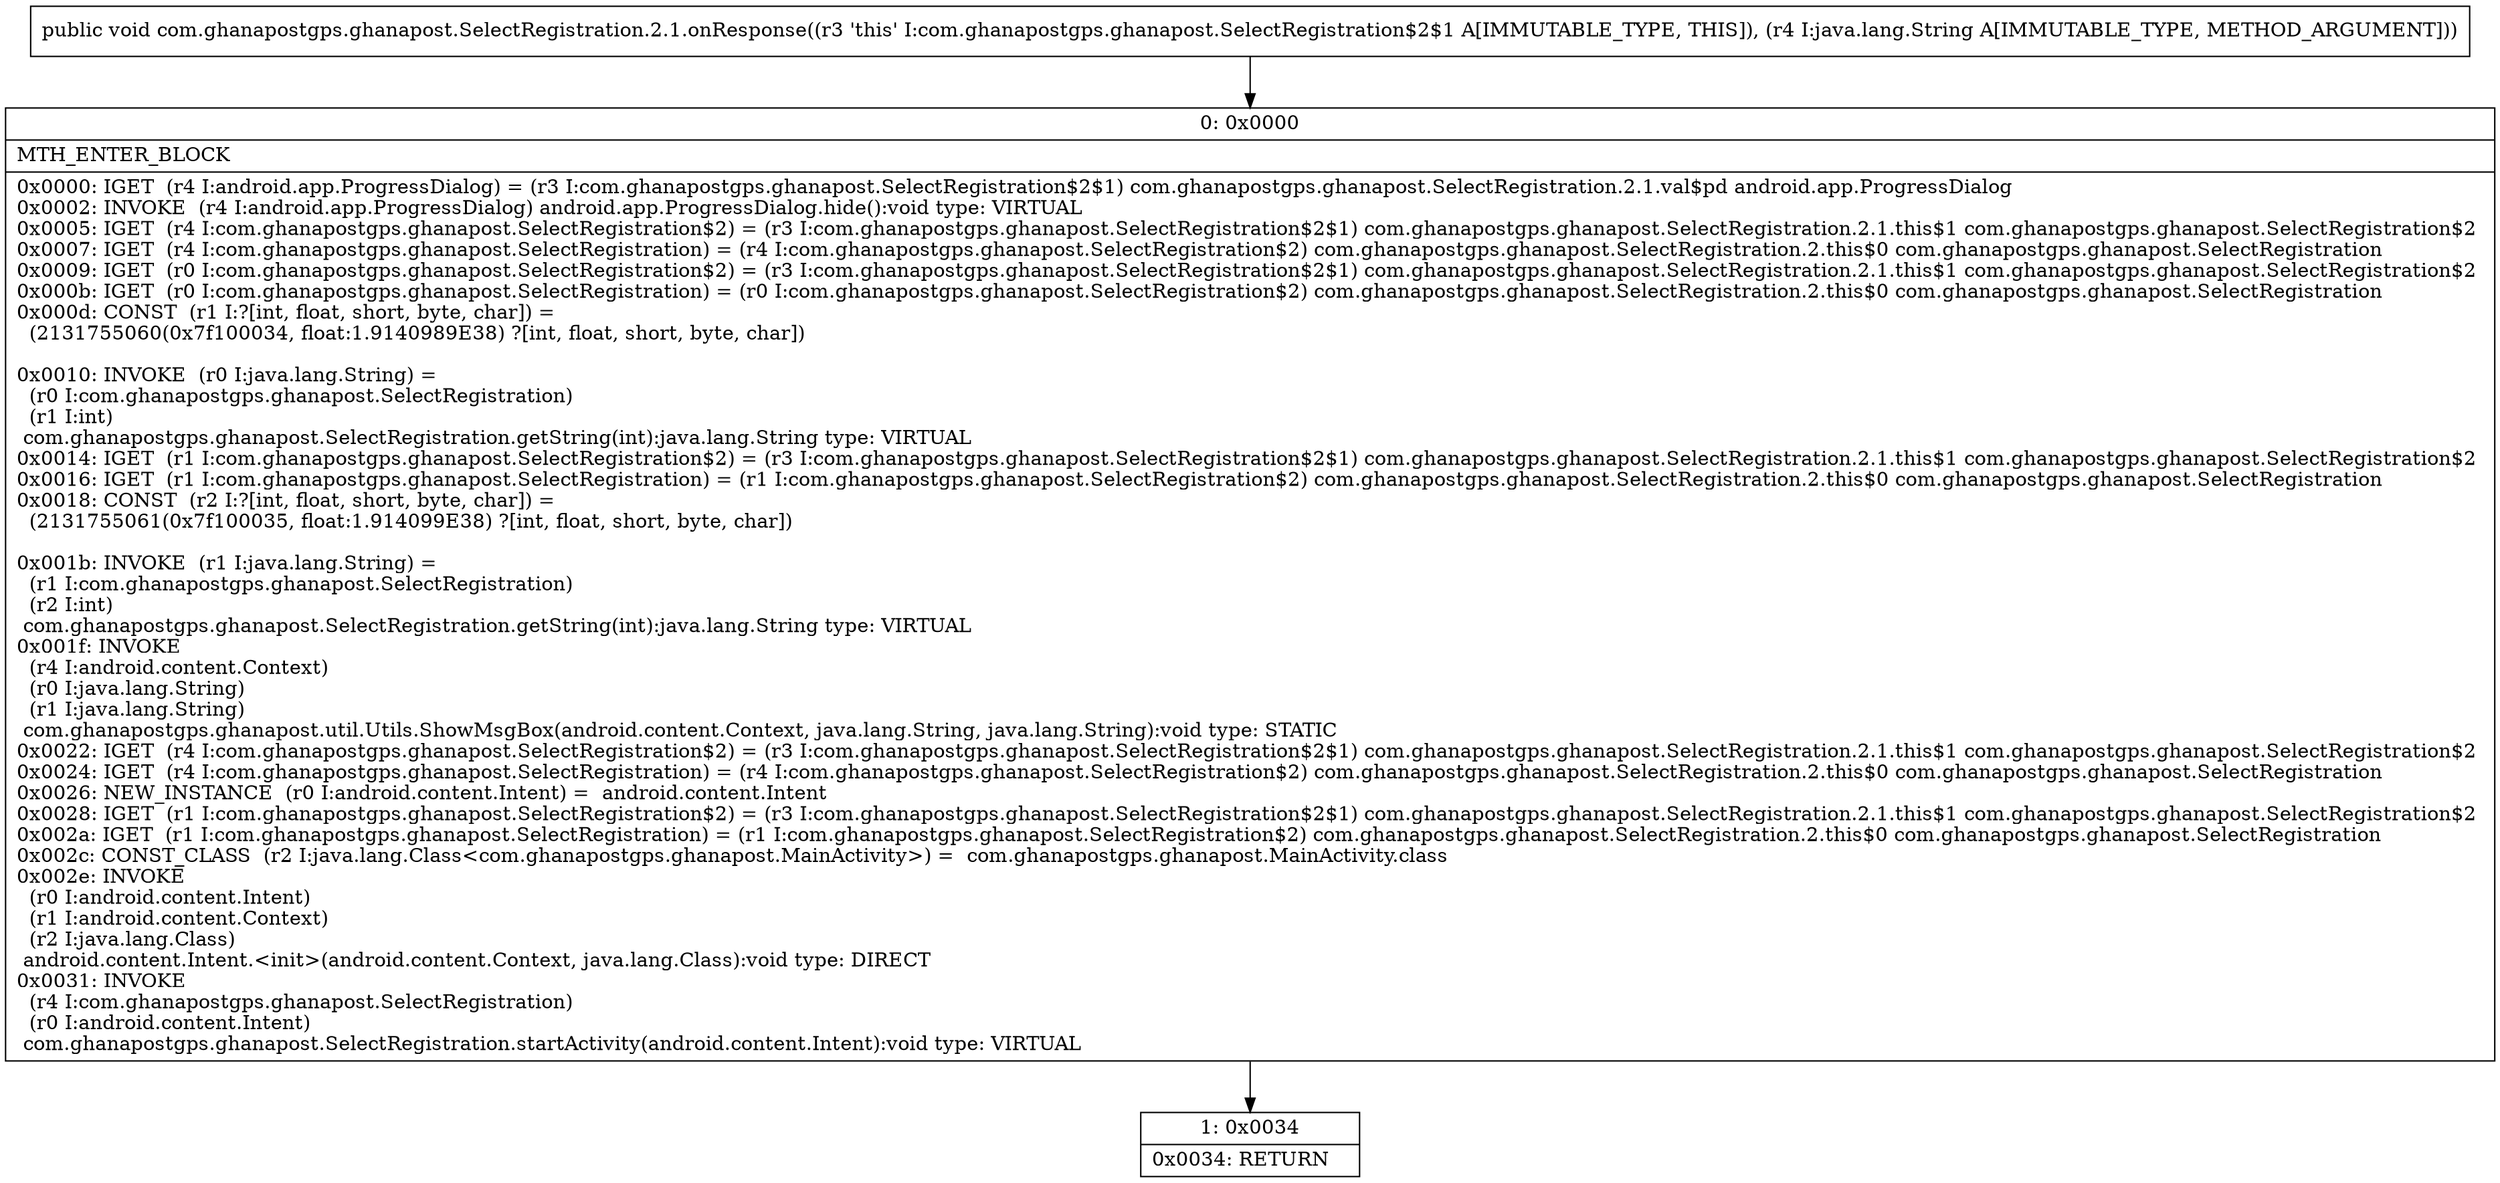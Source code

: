 digraph "CFG forcom.ghanapostgps.ghanapost.SelectRegistration.2.1.onResponse(Ljava\/lang\/String;)V" {
Node_0 [shape=record,label="{0\:\ 0x0000|MTH_ENTER_BLOCK\l|0x0000: IGET  (r4 I:android.app.ProgressDialog) = (r3 I:com.ghanapostgps.ghanapost.SelectRegistration$2$1) com.ghanapostgps.ghanapost.SelectRegistration.2.1.val$pd android.app.ProgressDialog \l0x0002: INVOKE  (r4 I:android.app.ProgressDialog) android.app.ProgressDialog.hide():void type: VIRTUAL \l0x0005: IGET  (r4 I:com.ghanapostgps.ghanapost.SelectRegistration$2) = (r3 I:com.ghanapostgps.ghanapost.SelectRegistration$2$1) com.ghanapostgps.ghanapost.SelectRegistration.2.1.this$1 com.ghanapostgps.ghanapost.SelectRegistration$2 \l0x0007: IGET  (r4 I:com.ghanapostgps.ghanapost.SelectRegistration) = (r4 I:com.ghanapostgps.ghanapost.SelectRegistration$2) com.ghanapostgps.ghanapost.SelectRegistration.2.this$0 com.ghanapostgps.ghanapost.SelectRegistration \l0x0009: IGET  (r0 I:com.ghanapostgps.ghanapost.SelectRegistration$2) = (r3 I:com.ghanapostgps.ghanapost.SelectRegistration$2$1) com.ghanapostgps.ghanapost.SelectRegistration.2.1.this$1 com.ghanapostgps.ghanapost.SelectRegistration$2 \l0x000b: IGET  (r0 I:com.ghanapostgps.ghanapost.SelectRegistration) = (r0 I:com.ghanapostgps.ghanapost.SelectRegistration$2) com.ghanapostgps.ghanapost.SelectRegistration.2.this$0 com.ghanapostgps.ghanapost.SelectRegistration \l0x000d: CONST  (r1 I:?[int, float, short, byte, char]) = \l  (2131755060(0x7f100034, float:1.9140989E38) ?[int, float, short, byte, char])\l \l0x0010: INVOKE  (r0 I:java.lang.String) = \l  (r0 I:com.ghanapostgps.ghanapost.SelectRegistration)\l  (r1 I:int)\l com.ghanapostgps.ghanapost.SelectRegistration.getString(int):java.lang.String type: VIRTUAL \l0x0014: IGET  (r1 I:com.ghanapostgps.ghanapost.SelectRegistration$2) = (r3 I:com.ghanapostgps.ghanapost.SelectRegistration$2$1) com.ghanapostgps.ghanapost.SelectRegistration.2.1.this$1 com.ghanapostgps.ghanapost.SelectRegistration$2 \l0x0016: IGET  (r1 I:com.ghanapostgps.ghanapost.SelectRegistration) = (r1 I:com.ghanapostgps.ghanapost.SelectRegistration$2) com.ghanapostgps.ghanapost.SelectRegistration.2.this$0 com.ghanapostgps.ghanapost.SelectRegistration \l0x0018: CONST  (r2 I:?[int, float, short, byte, char]) = \l  (2131755061(0x7f100035, float:1.914099E38) ?[int, float, short, byte, char])\l \l0x001b: INVOKE  (r1 I:java.lang.String) = \l  (r1 I:com.ghanapostgps.ghanapost.SelectRegistration)\l  (r2 I:int)\l com.ghanapostgps.ghanapost.SelectRegistration.getString(int):java.lang.String type: VIRTUAL \l0x001f: INVOKE  \l  (r4 I:android.content.Context)\l  (r0 I:java.lang.String)\l  (r1 I:java.lang.String)\l com.ghanapostgps.ghanapost.util.Utils.ShowMsgBox(android.content.Context, java.lang.String, java.lang.String):void type: STATIC \l0x0022: IGET  (r4 I:com.ghanapostgps.ghanapost.SelectRegistration$2) = (r3 I:com.ghanapostgps.ghanapost.SelectRegistration$2$1) com.ghanapostgps.ghanapost.SelectRegistration.2.1.this$1 com.ghanapostgps.ghanapost.SelectRegistration$2 \l0x0024: IGET  (r4 I:com.ghanapostgps.ghanapost.SelectRegistration) = (r4 I:com.ghanapostgps.ghanapost.SelectRegistration$2) com.ghanapostgps.ghanapost.SelectRegistration.2.this$0 com.ghanapostgps.ghanapost.SelectRegistration \l0x0026: NEW_INSTANCE  (r0 I:android.content.Intent) =  android.content.Intent \l0x0028: IGET  (r1 I:com.ghanapostgps.ghanapost.SelectRegistration$2) = (r3 I:com.ghanapostgps.ghanapost.SelectRegistration$2$1) com.ghanapostgps.ghanapost.SelectRegistration.2.1.this$1 com.ghanapostgps.ghanapost.SelectRegistration$2 \l0x002a: IGET  (r1 I:com.ghanapostgps.ghanapost.SelectRegistration) = (r1 I:com.ghanapostgps.ghanapost.SelectRegistration$2) com.ghanapostgps.ghanapost.SelectRegistration.2.this$0 com.ghanapostgps.ghanapost.SelectRegistration \l0x002c: CONST_CLASS  (r2 I:java.lang.Class\<com.ghanapostgps.ghanapost.MainActivity\>) =  com.ghanapostgps.ghanapost.MainActivity.class \l0x002e: INVOKE  \l  (r0 I:android.content.Intent)\l  (r1 I:android.content.Context)\l  (r2 I:java.lang.Class)\l android.content.Intent.\<init\>(android.content.Context, java.lang.Class):void type: DIRECT \l0x0031: INVOKE  \l  (r4 I:com.ghanapostgps.ghanapost.SelectRegistration)\l  (r0 I:android.content.Intent)\l com.ghanapostgps.ghanapost.SelectRegistration.startActivity(android.content.Intent):void type: VIRTUAL \l}"];
Node_1 [shape=record,label="{1\:\ 0x0034|0x0034: RETURN   \l}"];
MethodNode[shape=record,label="{public void com.ghanapostgps.ghanapost.SelectRegistration.2.1.onResponse((r3 'this' I:com.ghanapostgps.ghanapost.SelectRegistration$2$1 A[IMMUTABLE_TYPE, THIS]), (r4 I:java.lang.String A[IMMUTABLE_TYPE, METHOD_ARGUMENT])) }"];
MethodNode -> Node_0;
Node_0 -> Node_1;
}

